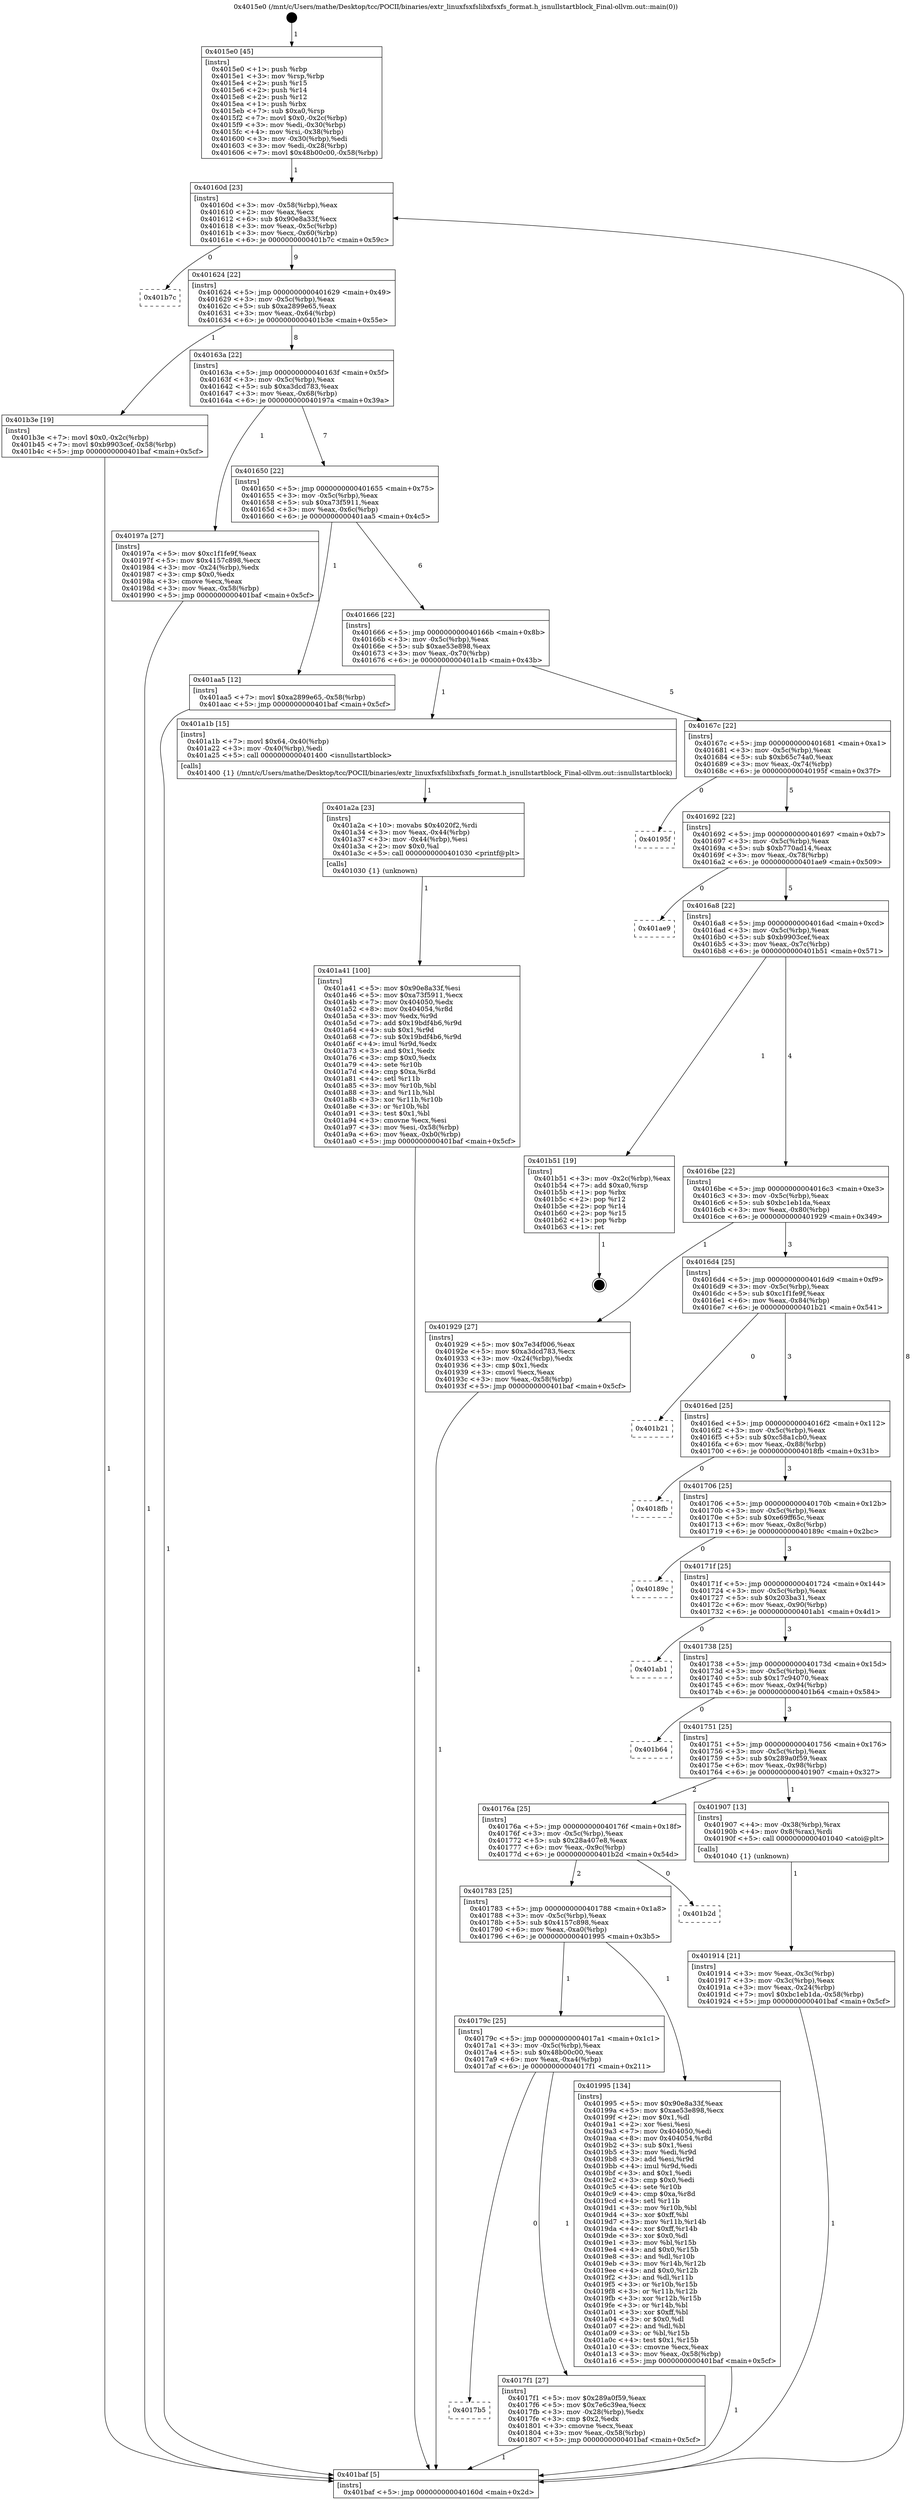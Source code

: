 digraph "0x4015e0" {
  label = "0x4015e0 (/mnt/c/Users/mathe/Desktop/tcc/POCII/binaries/extr_linuxfsxfslibxfsxfs_format.h_isnullstartblock_Final-ollvm.out::main(0))"
  labelloc = "t"
  node[shape=record]

  Entry [label="",width=0.3,height=0.3,shape=circle,fillcolor=black,style=filled]
  "0x40160d" [label="{
     0x40160d [23]\l
     | [instrs]\l
     &nbsp;&nbsp;0x40160d \<+3\>: mov -0x58(%rbp),%eax\l
     &nbsp;&nbsp;0x401610 \<+2\>: mov %eax,%ecx\l
     &nbsp;&nbsp;0x401612 \<+6\>: sub $0x90e8a33f,%ecx\l
     &nbsp;&nbsp;0x401618 \<+3\>: mov %eax,-0x5c(%rbp)\l
     &nbsp;&nbsp;0x40161b \<+3\>: mov %ecx,-0x60(%rbp)\l
     &nbsp;&nbsp;0x40161e \<+6\>: je 0000000000401b7c \<main+0x59c\>\l
  }"]
  "0x401b7c" [label="{
     0x401b7c\l
  }", style=dashed]
  "0x401624" [label="{
     0x401624 [22]\l
     | [instrs]\l
     &nbsp;&nbsp;0x401624 \<+5\>: jmp 0000000000401629 \<main+0x49\>\l
     &nbsp;&nbsp;0x401629 \<+3\>: mov -0x5c(%rbp),%eax\l
     &nbsp;&nbsp;0x40162c \<+5\>: sub $0xa2899e65,%eax\l
     &nbsp;&nbsp;0x401631 \<+3\>: mov %eax,-0x64(%rbp)\l
     &nbsp;&nbsp;0x401634 \<+6\>: je 0000000000401b3e \<main+0x55e\>\l
  }"]
  Exit [label="",width=0.3,height=0.3,shape=circle,fillcolor=black,style=filled,peripheries=2]
  "0x401b3e" [label="{
     0x401b3e [19]\l
     | [instrs]\l
     &nbsp;&nbsp;0x401b3e \<+7\>: movl $0x0,-0x2c(%rbp)\l
     &nbsp;&nbsp;0x401b45 \<+7\>: movl $0xb9903cef,-0x58(%rbp)\l
     &nbsp;&nbsp;0x401b4c \<+5\>: jmp 0000000000401baf \<main+0x5cf\>\l
  }"]
  "0x40163a" [label="{
     0x40163a [22]\l
     | [instrs]\l
     &nbsp;&nbsp;0x40163a \<+5\>: jmp 000000000040163f \<main+0x5f\>\l
     &nbsp;&nbsp;0x40163f \<+3\>: mov -0x5c(%rbp),%eax\l
     &nbsp;&nbsp;0x401642 \<+5\>: sub $0xa3dcd783,%eax\l
     &nbsp;&nbsp;0x401647 \<+3\>: mov %eax,-0x68(%rbp)\l
     &nbsp;&nbsp;0x40164a \<+6\>: je 000000000040197a \<main+0x39a\>\l
  }"]
  "0x401a41" [label="{
     0x401a41 [100]\l
     | [instrs]\l
     &nbsp;&nbsp;0x401a41 \<+5\>: mov $0x90e8a33f,%esi\l
     &nbsp;&nbsp;0x401a46 \<+5\>: mov $0xa73f5911,%ecx\l
     &nbsp;&nbsp;0x401a4b \<+7\>: mov 0x404050,%edx\l
     &nbsp;&nbsp;0x401a52 \<+8\>: mov 0x404054,%r8d\l
     &nbsp;&nbsp;0x401a5a \<+3\>: mov %edx,%r9d\l
     &nbsp;&nbsp;0x401a5d \<+7\>: add $0x19bdf4b6,%r9d\l
     &nbsp;&nbsp;0x401a64 \<+4\>: sub $0x1,%r9d\l
     &nbsp;&nbsp;0x401a68 \<+7\>: sub $0x19bdf4b6,%r9d\l
     &nbsp;&nbsp;0x401a6f \<+4\>: imul %r9d,%edx\l
     &nbsp;&nbsp;0x401a73 \<+3\>: and $0x1,%edx\l
     &nbsp;&nbsp;0x401a76 \<+3\>: cmp $0x0,%edx\l
     &nbsp;&nbsp;0x401a79 \<+4\>: sete %r10b\l
     &nbsp;&nbsp;0x401a7d \<+4\>: cmp $0xa,%r8d\l
     &nbsp;&nbsp;0x401a81 \<+4\>: setl %r11b\l
     &nbsp;&nbsp;0x401a85 \<+3\>: mov %r10b,%bl\l
     &nbsp;&nbsp;0x401a88 \<+3\>: and %r11b,%bl\l
     &nbsp;&nbsp;0x401a8b \<+3\>: xor %r11b,%r10b\l
     &nbsp;&nbsp;0x401a8e \<+3\>: or %r10b,%bl\l
     &nbsp;&nbsp;0x401a91 \<+3\>: test $0x1,%bl\l
     &nbsp;&nbsp;0x401a94 \<+3\>: cmovne %ecx,%esi\l
     &nbsp;&nbsp;0x401a97 \<+3\>: mov %esi,-0x58(%rbp)\l
     &nbsp;&nbsp;0x401a9a \<+6\>: mov %eax,-0xb0(%rbp)\l
     &nbsp;&nbsp;0x401aa0 \<+5\>: jmp 0000000000401baf \<main+0x5cf\>\l
  }"]
  "0x40197a" [label="{
     0x40197a [27]\l
     | [instrs]\l
     &nbsp;&nbsp;0x40197a \<+5\>: mov $0xc1f1fe9f,%eax\l
     &nbsp;&nbsp;0x40197f \<+5\>: mov $0x4157c898,%ecx\l
     &nbsp;&nbsp;0x401984 \<+3\>: mov -0x24(%rbp),%edx\l
     &nbsp;&nbsp;0x401987 \<+3\>: cmp $0x0,%edx\l
     &nbsp;&nbsp;0x40198a \<+3\>: cmove %ecx,%eax\l
     &nbsp;&nbsp;0x40198d \<+3\>: mov %eax,-0x58(%rbp)\l
     &nbsp;&nbsp;0x401990 \<+5\>: jmp 0000000000401baf \<main+0x5cf\>\l
  }"]
  "0x401650" [label="{
     0x401650 [22]\l
     | [instrs]\l
     &nbsp;&nbsp;0x401650 \<+5\>: jmp 0000000000401655 \<main+0x75\>\l
     &nbsp;&nbsp;0x401655 \<+3\>: mov -0x5c(%rbp),%eax\l
     &nbsp;&nbsp;0x401658 \<+5\>: sub $0xa73f5911,%eax\l
     &nbsp;&nbsp;0x40165d \<+3\>: mov %eax,-0x6c(%rbp)\l
     &nbsp;&nbsp;0x401660 \<+6\>: je 0000000000401aa5 \<main+0x4c5\>\l
  }"]
  "0x401a2a" [label="{
     0x401a2a [23]\l
     | [instrs]\l
     &nbsp;&nbsp;0x401a2a \<+10\>: movabs $0x4020f2,%rdi\l
     &nbsp;&nbsp;0x401a34 \<+3\>: mov %eax,-0x44(%rbp)\l
     &nbsp;&nbsp;0x401a37 \<+3\>: mov -0x44(%rbp),%esi\l
     &nbsp;&nbsp;0x401a3a \<+2\>: mov $0x0,%al\l
     &nbsp;&nbsp;0x401a3c \<+5\>: call 0000000000401030 \<printf@plt\>\l
     | [calls]\l
     &nbsp;&nbsp;0x401030 \{1\} (unknown)\l
  }"]
  "0x401aa5" [label="{
     0x401aa5 [12]\l
     | [instrs]\l
     &nbsp;&nbsp;0x401aa5 \<+7\>: movl $0xa2899e65,-0x58(%rbp)\l
     &nbsp;&nbsp;0x401aac \<+5\>: jmp 0000000000401baf \<main+0x5cf\>\l
  }"]
  "0x401666" [label="{
     0x401666 [22]\l
     | [instrs]\l
     &nbsp;&nbsp;0x401666 \<+5\>: jmp 000000000040166b \<main+0x8b\>\l
     &nbsp;&nbsp;0x40166b \<+3\>: mov -0x5c(%rbp),%eax\l
     &nbsp;&nbsp;0x40166e \<+5\>: sub $0xae53e898,%eax\l
     &nbsp;&nbsp;0x401673 \<+3\>: mov %eax,-0x70(%rbp)\l
     &nbsp;&nbsp;0x401676 \<+6\>: je 0000000000401a1b \<main+0x43b\>\l
  }"]
  "0x401914" [label="{
     0x401914 [21]\l
     | [instrs]\l
     &nbsp;&nbsp;0x401914 \<+3\>: mov %eax,-0x3c(%rbp)\l
     &nbsp;&nbsp;0x401917 \<+3\>: mov -0x3c(%rbp),%eax\l
     &nbsp;&nbsp;0x40191a \<+3\>: mov %eax,-0x24(%rbp)\l
     &nbsp;&nbsp;0x40191d \<+7\>: movl $0xbc1eb1da,-0x58(%rbp)\l
     &nbsp;&nbsp;0x401924 \<+5\>: jmp 0000000000401baf \<main+0x5cf\>\l
  }"]
  "0x401a1b" [label="{
     0x401a1b [15]\l
     | [instrs]\l
     &nbsp;&nbsp;0x401a1b \<+7\>: movl $0x64,-0x40(%rbp)\l
     &nbsp;&nbsp;0x401a22 \<+3\>: mov -0x40(%rbp),%edi\l
     &nbsp;&nbsp;0x401a25 \<+5\>: call 0000000000401400 \<isnullstartblock\>\l
     | [calls]\l
     &nbsp;&nbsp;0x401400 \{1\} (/mnt/c/Users/mathe/Desktop/tcc/POCII/binaries/extr_linuxfsxfslibxfsxfs_format.h_isnullstartblock_Final-ollvm.out::isnullstartblock)\l
  }"]
  "0x40167c" [label="{
     0x40167c [22]\l
     | [instrs]\l
     &nbsp;&nbsp;0x40167c \<+5\>: jmp 0000000000401681 \<main+0xa1\>\l
     &nbsp;&nbsp;0x401681 \<+3\>: mov -0x5c(%rbp),%eax\l
     &nbsp;&nbsp;0x401684 \<+5\>: sub $0xb65c74a0,%eax\l
     &nbsp;&nbsp;0x401689 \<+3\>: mov %eax,-0x74(%rbp)\l
     &nbsp;&nbsp;0x40168c \<+6\>: je 000000000040195f \<main+0x37f\>\l
  }"]
  "0x4015e0" [label="{
     0x4015e0 [45]\l
     | [instrs]\l
     &nbsp;&nbsp;0x4015e0 \<+1\>: push %rbp\l
     &nbsp;&nbsp;0x4015e1 \<+3\>: mov %rsp,%rbp\l
     &nbsp;&nbsp;0x4015e4 \<+2\>: push %r15\l
     &nbsp;&nbsp;0x4015e6 \<+2\>: push %r14\l
     &nbsp;&nbsp;0x4015e8 \<+2\>: push %r12\l
     &nbsp;&nbsp;0x4015ea \<+1\>: push %rbx\l
     &nbsp;&nbsp;0x4015eb \<+7\>: sub $0xa0,%rsp\l
     &nbsp;&nbsp;0x4015f2 \<+7\>: movl $0x0,-0x2c(%rbp)\l
     &nbsp;&nbsp;0x4015f9 \<+3\>: mov %edi,-0x30(%rbp)\l
     &nbsp;&nbsp;0x4015fc \<+4\>: mov %rsi,-0x38(%rbp)\l
     &nbsp;&nbsp;0x401600 \<+3\>: mov -0x30(%rbp),%edi\l
     &nbsp;&nbsp;0x401603 \<+3\>: mov %edi,-0x28(%rbp)\l
     &nbsp;&nbsp;0x401606 \<+7\>: movl $0x48b00c00,-0x58(%rbp)\l
  }"]
  "0x40195f" [label="{
     0x40195f\l
  }", style=dashed]
  "0x401692" [label="{
     0x401692 [22]\l
     | [instrs]\l
     &nbsp;&nbsp;0x401692 \<+5\>: jmp 0000000000401697 \<main+0xb7\>\l
     &nbsp;&nbsp;0x401697 \<+3\>: mov -0x5c(%rbp),%eax\l
     &nbsp;&nbsp;0x40169a \<+5\>: sub $0xb770ad14,%eax\l
     &nbsp;&nbsp;0x40169f \<+3\>: mov %eax,-0x78(%rbp)\l
     &nbsp;&nbsp;0x4016a2 \<+6\>: je 0000000000401ae9 \<main+0x509\>\l
  }"]
  "0x401baf" [label="{
     0x401baf [5]\l
     | [instrs]\l
     &nbsp;&nbsp;0x401baf \<+5\>: jmp 000000000040160d \<main+0x2d\>\l
  }"]
  "0x401ae9" [label="{
     0x401ae9\l
  }", style=dashed]
  "0x4016a8" [label="{
     0x4016a8 [22]\l
     | [instrs]\l
     &nbsp;&nbsp;0x4016a8 \<+5\>: jmp 00000000004016ad \<main+0xcd\>\l
     &nbsp;&nbsp;0x4016ad \<+3\>: mov -0x5c(%rbp),%eax\l
     &nbsp;&nbsp;0x4016b0 \<+5\>: sub $0xb9903cef,%eax\l
     &nbsp;&nbsp;0x4016b5 \<+3\>: mov %eax,-0x7c(%rbp)\l
     &nbsp;&nbsp;0x4016b8 \<+6\>: je 0000000000401b51 \<main+0x571\>\l
  }"]
  "0x4017b5" [label="{
     0x4017b5\l
  }", style=dashed]
  "0x401b51" [label="{
     0x401b51 [19]\l
     | [instrs]\l
     &nbsp;&nbsp;0x401b51 \<+3\>: mov -0x2c(%rbp),%eax\l
     &nbsp;&nbsp;0x401b54 \<+7\>: add $0xa0,%rsp\l
     &nbsp;&nbsp;0x401b5b \<+1\>: pop %rbx\l
     &nbsp;&nbsp;0x401b5c \<+2\>: pop %r12\l
     &nbsp;&nbsp;0x401b5e \<+2\>: pop %r14\l
     &nbsp;&nbsp;0x401b60 \<+2\>: pop %r15\l
     &nbsp;&nbsp;0x401b62 \<+1\>: pop %rbp\l
     &nbsp;&nbsp;0x401b63 \<+1\>: ret\l
  }"]
  "0x4016be" [label="{
     0x4016be [22]\l
     | [instrs]\l
     &nbsp;&nbsp;0x4016be \<+5\>: jmp 00000000004016c3 \<main+0xe3\>\l
     &nbsp;&nbsp;0x4016c3 \<+3\>: mov -0x5c(%rbp),%eax\l
     &nbsp;&nbsp;0x4016c6 \<+5\>: sub $0xbc1eb1da,%eax\l
     &nbsp;&nbsp;0x4016cb \<+3\>: mov %eax,-0x80(%rbp)\l
     &nbsp;&nbsp;0x4016ce \<+6\>: je 0000000000401929 \<main+0x349\>\l
  }"]
  "0x4017f1" [label="{
     0x4017f1 [27]\l
     | [instrs]\l
     &nbsp;&nbsp;0x4017f1 \<+5\>: mov $0x289a0f59,%eax\l
     &nbsp;&nbsp;0x4017f6 \<+5\>: mov $0x7e6c39ea,%ecx\l
     &nbsp;&nbsp;0x4017fb \<+3\>: mov -0x28(%rbp),%edx\l
     &nbsp;&nbsp;0x4017fe \<+3\>: cmp $0x2,%edx\l
     &nbsp;&nbsp;0x401801 \<+3\>: cmovne %ecx,%eax\l
     &nbsp;&nbsp;0x401804 \<+3\>: mov %eax,-0x58(%rbp)\l
     &nbsp;&nbsp;0x401807 \<+5\>: jmp 0000000000401baf \<main+0x5cf\>\l
  }"]
  "0x401929" [label="{
     0x401929 [27]\l
     | [instrs]\l
     &nbsp;&nbsp;0x401929 \<+5\>: mov $0x7e34f006,%eax\l
     &nbsp;&nbsp;0x40192e \<+5\>: mov $0xa3dcd783,%ecx\l
     &nbsp;&nbsp;0x401933 \<+3\>: mov -0x24(%rbp),%edx\l
     &nbsp;&nbsp;0x401936 \<+3\>: cmp $0x1,%edx\l
     &nbsp;&nbsp;0x401939 \<+3\>: cmovl %ecx,%eax\l
     &nbsp;&nbsp;0x40193c \<+3\>: mov %eax,-0x58(%rbp)\l
     &nbsp;&nbsp;0x40193f \<+5\>: jmp 0000000000401baf \<main+0x5cf\>\l
  }"]
  "0x4016d4" [label="{
     0x4016d4 [25]\l
     | [instrs]\l
     &nbsp;&nbsp;0x4016d4 \<+5\>: jmp 00000000004016d9 \<main+0xf9\>\l
     &nbsp;&nbsp;0x4016d9 \<+3\>: mov -0x5c(%rbp),%eax\l
     &nbsp;&nbsp;0x4016dc \<+5\>: sub $0xc1f1fe9f,%eax\l
     &nbsp;&nbsp;0x4016e1 \<+6\>: mov %eax,-0x84(%rbp)\l
     &nbsp;&nbsp;0x4016e7 \<+6\>: je 0000000000401b21 \<main+0x541\>\l
  }"]
  "0x40179c" [label="{
     0x40179c [25]\l
     | [instrs]\l
     &nbsp;&nbsp;0x40179c \<+5\>: jmp 00000000004017a1 \<main+0x1c1\>\l
     &nbsp;&nbsp;0x4017a1 \<+3\>: mov -0x5c(%rbp),%eax\l
     &nbsp;&nbsp;0x4017a4 \<+5\>: sub $0x48b00c00,%eax\l
     &nbsp;&nbsp;0x4017a9 \<+6\>: mov %eax,-0xa4(%rbp)\l
     &nbsp;&nbsp;0x4017af \<+6\>: je 00000000004017f1 \<main+0x211\>\l
  }"]
  "0x401b21" [label="{
     0x401b21\l
  }", style=dashed]
  "0x4016ed" [label="{
     0x4016ed [25]\l
     | [instrs]\l
     &nbsp;&nbsp;0x4016ed \<+5\>: jmp 00000000004016f2 \<main+0x112\>\l
     &nbsp;&nbsp;0x4016f2 \<+3\>: mov -0x5c(%rbp),%eax\l
     &nbsp;&nbsp;0x4016f5 \<+5\>: sub $0xc58a1cb0,%eax\l
     &nbsp;&nbsp;0x4016fa \<+6\>: mov %eax,-0x88(%rbp)\l
     &nbsp;&nbsp;0x401700 \<+6\>: je 00000000004018fb \<main+0x31b\>\l
  }"]
  "0x401995" [label="{
     0x401995 [134]\l
     | [instrs]\l
     &nbsp;&nbsp;0x401995 \<+5\>: mov $0x90e8a33f,%eax\l
     &nbsp;&nbsp;0x40199a \<+5\>: mov $0xae53e898,%ecx\l
     &nbsp;&nbsp;0x40199f \<+2\>: mov $0x1,%dl\l
     &nbsp;&nbsp;0x4019a1 \<+2\>: xor %esi,%esi\l
     &nbsp;&nbsp;0x4019a3 \<+7\>: mov 0x404050,%edi\l
     &nbsp;&nbsp;0x4019aa \<+8\>: mov 0x404054,%r8d\l
     &nbsp;&nbsp;0x4019b2 \<+3\>: sub $0x1,%esi\l
     &nbsp;&nbsp;0x4019b5 \<+3\>: mov %edi,%r9d\l
     &nbsp;&nbsp;0x4019b8 \<+3\>: add %esi,%r9d\l
     &nbsp;&nbsp;0x4019bb \<+4\>: imul %r9d,%edi\l
     &nbsp;&nbsp;0x4019bf \<+3\>: and $0x1,%edi\l
     &nbsp;&nbsp;0x4019c2 \<+3\>: cmp $0x0,%edi\l
     &nbsp;&nbsp;0x4019c5 \<+4\>: sete %r10b\l
     &nbsp;&nbsp;0x4019c9 \<+4\>: cmp $0xa,%r8d\l
     &nbsp;&nbsp;0x4019cd \<+4\>: setl %r11b\l
     &nbsp;&nbsp;0x4019d1 \<+3\>: mov %r10b,%bl\l
     &nbsp;&nbsp;0x4019d4 \<+3\>: xor $0xff,%bl\l
     &nbsp;&nbsp;0x4019d7 \<+3\>: mov %r11b,%r14b\l
     &nbsp;&nbsp;0x4019da \<+4\>: xor $0xff,%r14b\l
     &nbsp;&nbsp;0x4019de \<+3\>: xor $0x0,%dl\l
     &nbsp;&nbsp;0x4019e1 \<+3\>: mov %bl,%r15b\l
     &nbsp;&nbsp;0x4019e4 \<+4\>: and $0x0,%r15b\l
     &nbsp;&nbsp;0x4019e8 \<+3\>: and %dl,%r10b\l
     &nbsp;&nbsp;0x4019eb \<+3\>: mov %r14b,%r12b\l
     &nbsp;&nbsp;0x4019ee \<+4\>: and $0x0,%r12b\l
     &nbsp;&nbsp;0x4019f2 \<+3\>: and %dl,%r11b\l
     &nbsp;&nbsp;0x4019f5 \<+3\>: or %r10b,%r15b\l
     &nbsp;&nbsp;0x4019f8 \<+3\>: or %r11b,%r12b\l
     &nbsp;&nbsp;0x4019fb \<+3\>: xor %r12b,%r15b\l
     &nbsp;&nbsp;0x4019fe \<+3\>: or %r14b,%bl\l
     &nbsp;&nbsp;0x401a01 \<+3\>: xor $0xff,%bl\l
     &nbsp;&nbsp;0x401a04 \<+3\>: or $0x0,%dl\l
     &nbsp;&nbsp;0x401a07 \<+2\>: and %dl,%bl\l
     &nbsp;&nbsp;0x401a09 \<+3\>: or %bl,%r15b\l
     &nbsp;&nbsp;0x401a0c \<+4\>: test $0x1,%r15b\l
     &nbsp;&nbsp;0x401a10 \<+3\>: cmovne %ecx,%eax\l
     &nbsp;&nbsp;0x401a13 \<+3\>: mov %eax,-0x58(%rbp)\l
     &nbsp;&nbsp;0x401a16 \<+5\>: jmp 0000000000401baf \<main+0x5cf\>\l
  }"]
  "0x4018fb" [label="{
     0x4018fb\l
  }", style=dashed]
  "0x401706" [label="{
     0x401706 [25]\l
     | [instrs]\l
     &nbsp;&nbsp;0x401706 \<+5\>: jmp 000000000040170b \<main+0x12b\>\l
     &nbsp;&nbsp;0x40170b \<+3\>: mov -0x5c(%rbp),%eax\l
     &nbsp;&nbsp;0x40170e \<+5\>: sub $0xe69ff65c,%eax\l
     &nbsp;&nbsp;0x401713 \<+6\>: mov %eax,-0x8c(%rbp)\l
     &nbsp;&nbsp;0x401719 \<+6\>: je 000000000040189c \<main+0x2bc\>\l
  }"]
  "0x401783" [label="{
     0x401783 [25]\l
     | [instrs]\l
     &nbsp;&nbsp;0x401783 \<+5\>: jmp 0000000000401788 \<main+0x1a8\>\l
     &nbsp;&nbsp;0x401788 \<+3\>: mov -0x5c(%rbp),%eax\l
     &nbsp;&nbsp;0x40178b \<+5\>: sub $0x4157c898,%eax\l
     &nbsp;&nbsp;0x401790 \<+6\>: mov %eax,-0xa0(%rbp)\l
     &nbsp;&nbsp;0x401796 \<+6\>: je 0000000000401995 \<main+0x3b5\>\l
  }"]
  "0x40189c" [label="{
     0x40189c\l
  }", style=dashed]
  "0x40171f" [label="{
     0x40171f [25]\l
     | [instrs]\l
     &nbsp;&nbsp;0x40171f \<+5\>: jmp 0000000000401724 \<main+0x144\>\l
     &nbsp;&nbsp;0x401724 \<+3\>: mov -0x5c(%rbp),%eax\l
     &nbsp;&nbsp;0x401727 \<+5\>: sub $0x203ba31,%eax\l
     &nbsp;&nbsp;0x40172c \<+6\>: mov %eax,-0x90(%rbp)\l
     &nbsp;&nbsp;0x401732 \<+6\>: je 0000000000401ab1 \<main+0x4d1\>\l
  }"]
  "0x401b2d" [label="{
     0x401b2d\l
  }", style=dashed]
  "0x401ab1" [label="{
     0x401ab1\l
  }", style=dashed]
  "0x401738" [label="{
     0x401738 [25]\l
     | [instrs]\l
     &nbsp;&nbsp;0x401738 \<+5\>: jmp 000000000040173d \<main+0x15d\>\l
     &nbsp;&nbsp;0x40173d \<+3\>: mov -0x5c(%rbp),%eax\l
     &nbsp;&nbsp;0x401740 \<+5\>: sub $0x17c94070,%eax\l
     &nbsp;&nbsp;0x401745 \<+6\>: mov %eax,-0x94(%rbp)\l
     &nbsp;&nbsp;0x40174b \<+6\>: je 0000000000401b64 \<main+0x584\>\l
  }"]
  "0x40176a" [label="{
     0x40176a [25]\l
     | [instrs]\l
     &nbsp;&nbsp;0x40176a \<+5\>: jmp 000000000040176f \<main+0x18f\>\l
     &nbsp;&nbsp;0x40176f \<+3\>: mov -0x5c(%rbp),%eax\l
     &nbsp;&nbsp;0x401772 \<+5\>: sub $0x28a407e8,%eax\l
     &nbsp;&nbsp;0x401777 \<+6\>: mov %eax,-0x9c(%rbp)\l
     &nbsp;&nbsp;0x40177d \<+6\>: je 0000000000401b2d \<main+0x54d\>\l
  }"]
  "0x401b64" [label="{
     0x401b64\l
  }", style=dashed]
  "0x401751" [label="{
     0x401751 [25]\l
     | [instrs]\l
     &nbsp;&nbsp;0x401751 \<+5\>: jmp 0000000000401756 \<main+0x176\>\l
     &nbsp;&nbsp;0x401756 \<+3\>: mov -0x5c(%rbp),%eax\l
     &nbsp;&nbsp;0x401759 \<+5\>: sub $0x289a0f59,%eax\l
     &nbsp;&nbsp;0x40175e \<+6\>: mov %eax,-0x98(%rbp)\l
     &nbsp;&nbsp;0x401764 \<+6\>: je 0000000000401907 \<main+0x327\>\l
  }"]
  "0x401907" [label="{
     0x401907 [13]\l
     | [instrs]\l
     &nbsp;&nbsp;0x401907 \<+4\>: mov -0x38(%rbp),%rax\l
     &nbsp;&nbsp;0x40190b \<+4\>: mov 0x8(%rax),%rdi\l
     &nbsp;&nbsp;0x40190f \<+5\>: call 0000000000401040 \<atoi@plt\>\l
     | [calls]\l
     &nbsp;&nbsp;0x401040 \{1\} (unknown)\l
  }"]
  Entry -> "0x4015e0" [label=" 1"]
  "0x40160d" -> "0x401b7c" [label=" 0"]
  "0x40160d" -> "0x401624" [label=" 9"]
  "0x401b51" -> Exit [label=" 1"]
  "0x401624" -> "0x401b3e" [label=" 1"]
  "0x401624" -> "0x40163a" [label=" 8"]
  "0x401b3e" -> "0x401baf" [label=" 1"]
  "0x40163a" -> "0x40197a" [label=" 1"]
  "0x40163a" -> "0x401650" [label=" 7"]
  "0x401aa5" -> "0x401baf" [label=" 1"]
  "0x401650" -> "0x401aa5" [label=" 1"]
  "0x401650" -> "0x401666" [label=" 6"]
  "0x401a41" -> "0x401baf" [label=" 1"]
  "0x401666" -> "0x401a1b" [label=" 1"]
  "0x401666" -> "0x40167c" [label=" 5"]
  "0x401a2a" -> "0x401a41" [label=" 1"]
  "0x40167c" -> "0x40195f" [label=" 0"]
  "0x40167c" -> "0x401692" [label=" 5"]
  "0x401a1b" -> "0x401a2a" [label=" 1"]
  "0x401692" -> "0x401ae9" [label=" 0"]
  "0x401692" -> "0x4016a8" [label=" 5"]
  "0x401995" -> "0x401baf" [label=" 1"]
  "0x4016a8" -> "0x401b51" [label=" 1"]
  "0x4016a8" -> "0x4016be" [label=" 4"]
  "0x40197a" -> "0x401baf" [label=" 1"]
  "0x4016be" -> "0x401929" [label=" 1"]
  "0x4016be" -> "0x4016d4" [label=" 3"]
  "0x401929" -> "0x401baf" [label=" 1"]
  "0x4016d4" -> "0x401b21" [label=" 0"]
  "0x4016d4" -> "0x4016ed" [label=" 3"]
  "0x401907" -> "0x401914" [label=" 1"]
  "0x4016ed" -> "0x4018fb" [label=" 0"]
  "0x4016ed" -> "0x401706" [label=" 3"]
  "0x401baf" -> "0x40160d" [label=" 8"]
  "0x401706" -> "0x40189c" [label=" 0"]
  "0x401706" -> "0x40171f" [label=" 3"]
  "0x4017f1" -> "0x401baf" [label=" 1"]
  "0x40171f" -> "0x401ab1" [label=" 0"]
  "0x40171f" -> "0x401738" [label=" 3"]
  "0x40179c" -> "0x4017b5" [label=" 0"]
  "0x401738" -> "0x401b64" [label=" 0"]
  "0x401738" -> "0x401751" [label=" 3"]
  "0x401914" -> "0x401baf" [label=" 1"]
  "0x401751" -> "0x401907" [label=" 1"]
  "0x401751" -> "0x40176a" [label=" 2"]
  "0x40179c" -> "0x4017f1" [label=" 1"]
  "0x40176a" -> "0x401b2d" [label=" 0"]
  "0x40176a" -> "0x401783" [label=" 2"]
  "0x4015e0" -> "0x40160d" [label=" 1"]
  "0x401783" -> "0x401995" [label=" 1"]
  "0x401783" -> "0x40179c" [label=" 1"]
}
